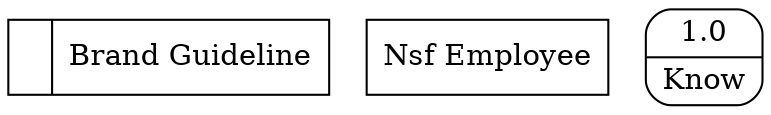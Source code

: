 digraph dfd2{ 
node[shape=record]
200 [label="<f0>  |<f1> Brand Guideline " ];
201 [label="Nsf Employee" shape=box];
202 [label="{<f0> 1.0|<f1> Know }" shape=Mrecord];
}